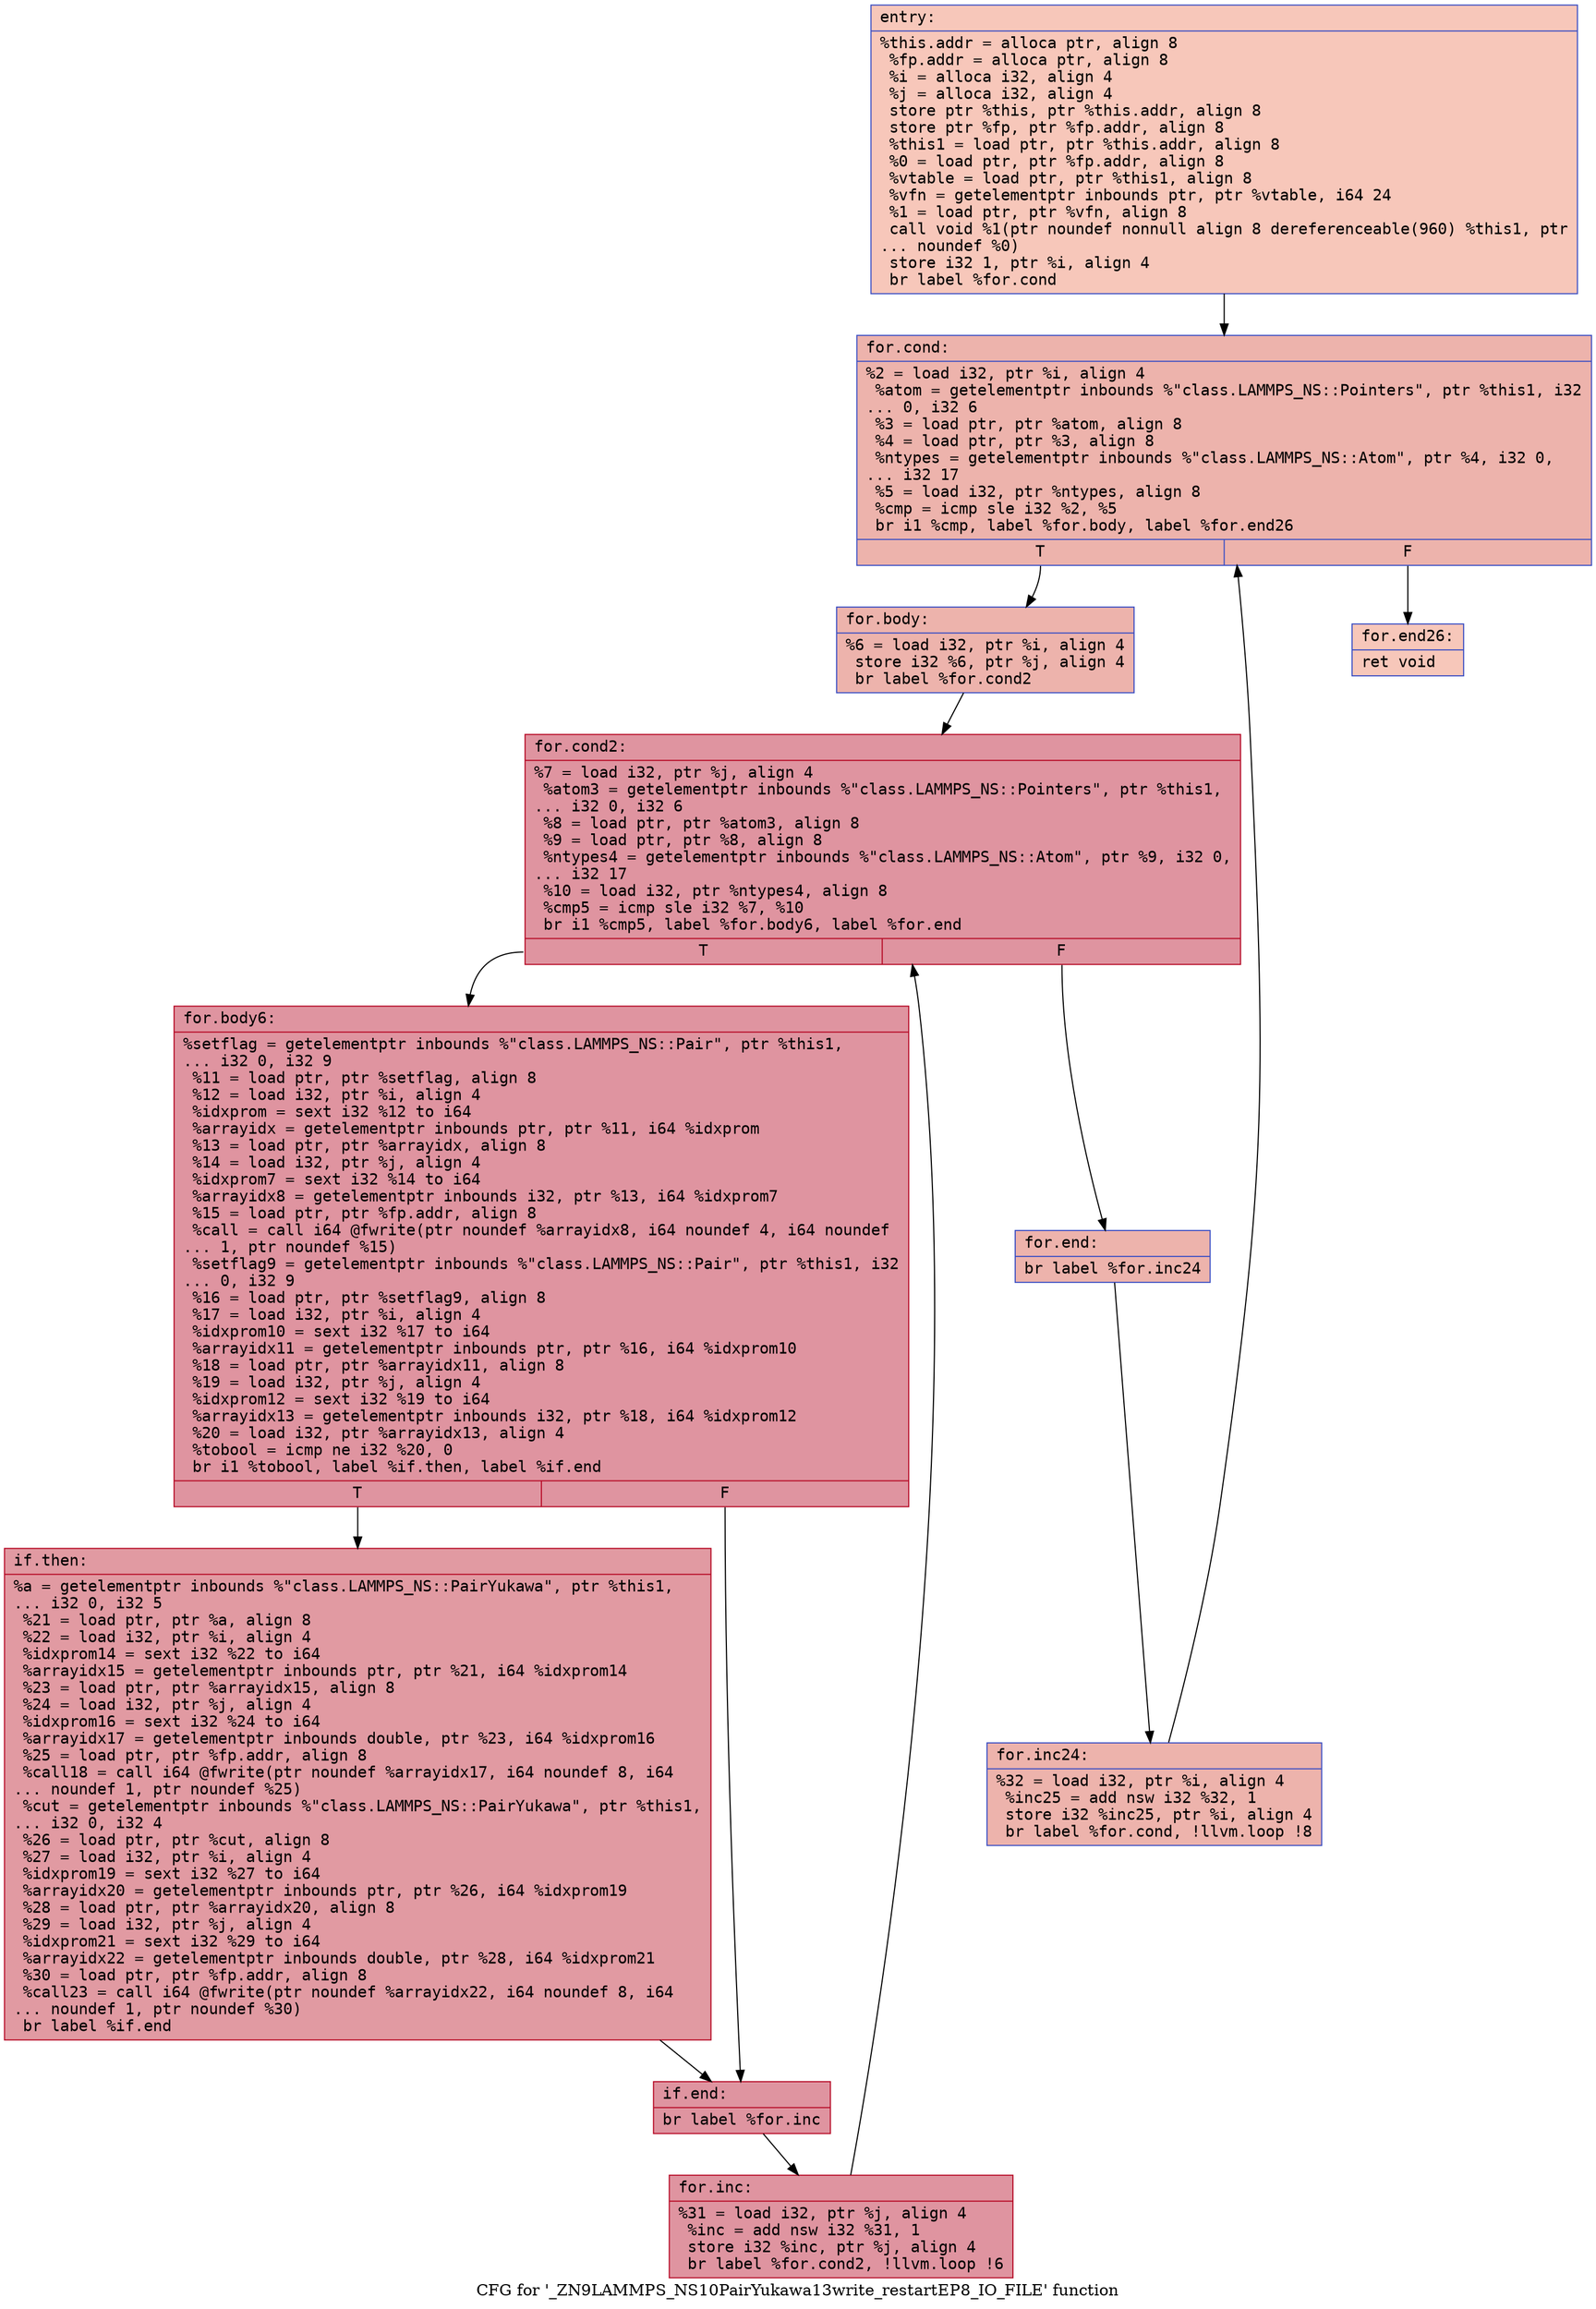 digraph "CFG for '_ZN9LAMMPS_NS10PairYukawa13write_restartEP8_IO_FILE' function" {
	label="CFG for '_ZN9LAMMPS_NS10PairYukawa13write_restartEP8_IO_FILE' function";

	Node0x562561d8a010 [shape=record,color="#3d50c3ff", style=filled, fillcolor="#ec7f6370" fontname="Courier",label="{entry:\l|  %this.addr = alloca ptr, align 8\l  %fp.addr = alloca ptr, align 8\l  %i = alloca i32, align 4\l  %j = alloca i32, align 4\l  store ptr %this, ptr %this.addr, align 8\l  store ptr %fp, ptr %fp.addr, align 8\l  %this1 = load ptr, ptr %this.addr, align 8\l  %0 = load ptr, ptr %fp.addr, align 8\l  %vtable = load ptr, ptr %this1, align 8\l  %vfn = getelementptr inbounds ptr, ptr %vtable, i64 24\l  %1 = load ptr, ptr %vfn, align 8\l  call void %1(ptr noundef nonnull align 8 dereferenceable(960) %this1, ptr\l... noundef %0)\l  store i32 1, ptr %i, align 4\l  br label %for.cond\l}"];
	Node0x562561d8a010 -> Node0x562561dbaa40[tooltip="entry -> for.cond\nProbability 100.00%" ];
	Node0x562561dbaa40 [shape=record,color="#3d50c3ff", style=filled, fillcolor="#d6524470" fontname="Courier",label="{for.cond:\l|  %2 = load i32, ptr %i, align 4\l  %atom = getelementptr inbounds %\"class.LAMMPS_NS::Pointers\", ptr %this1, i32\l... 0, i32 6\l  %3 = load ptr, ptr %atom, align 8\l  %4 = load ptr, ptr %3, align 8\l  %ntypes = getelementptr inbounds %\"class.LAMMPS_NS::Atom\", ptr %4, i32 0,\l... i32 17\l  %5 = load i32, ptr %ntypes, align 8\l  %cmp = icmp sle i32 %2, %5\l  br i1 %cmp, label %for.body, label %for.end26\l|{<s0>T|<s1>F}}"];
	Node0x562561dbaa40:s0 -> Node0x562561dbb100[tooltip="for.cond -> for.body\nProbability 96.88%" ];
	Node0x562561dbaa40:s1 -> Node0x562561dbb180[tooltip="for.cond -> for.end26\nProbability 3.12%" ];
	Node0x562561dbb100 [shape=record,color="#3d50c3ff", style=filled, fillcolor="#d6524470" fontname="Courier",label="{for.body:\l|  %6 = load i32, ptr %i, align 4\l  store i32 %6, ptr %j, align 4\l  br label %for.cond2\l}"];
	Node0x562561dbb100 -> Node0x562561dbb3d0[tooltip="for.body -> for.cond2\nProbability 100.00%" ];
	Node0x562561dbb3d0 [shape=record,color="#b70d28ff", style=filled, fillcolor="#b70d2870" fontname="Courier",label="{for.cond2:\l|  %7 = load i32, ptr %j, align 4\l  %atom3 = getelementptr inbounds %\"class.LAMMPS_NS::Pointers\", ptr %this1,\l... i32 0, i32 6\l  %8 = load ptr, ptr %atom3, align 8\l  %9 = load ptr, ptr %8, align 8\l  %ntypes4 = getelementptr inbounds %\"class.LAMMPS_NS::Atom\", ptr %9, i32 0,\l... i32 17\l  %10 = load i32, ptr %ntypes4, align 8\l  %cmp5 = icmp sle i32 %7, %10\l  br i1 %cmp5, label %for.body6, label %for.end\l|{<s0>T|<s1>F}}"];
	Node0x562561dbb3d0:s0 -> Node0x562561dbb930[tooltip="for.cond2 -> for.body6\nProbability 96.88%" ];
	Node0x562561dbb3d0:s1 -> Node0x562561dbb9b0[tooltip="for.cond2 -> for.end\nProbability 3.12%" ];
	Node0x562561dbb930 [shape=record,color="#b70d28ff", style=filled, fillcolor="#b70d2870" fontname="Courier",label="{for.body6:\l|  %setflag = getelementptr inbounds %\"class.LAMMPS_NS::Pair\", ptr %this1,\l... i32 0, i32 9\l  %11 = load ptr, ptr %setflag, align 8\l  %12 = load i32, ptr %i, align 4\l  %idxprom = sext i32 %12 to i64\l  %arrayidx = getelementptr inbounds ptr, ptr %11, i64 %idxprom\l  %13 = load ptr, ptr %arrayidx, align 8\l  %14 = load i32, ptr %j, align 4\l  %idxprom7 = sext i32 %14 to i64\l  %arrayidx8 = getelementptr inbounds i32, ptr %13, i64 %idxprom7\l  %15 = load ptr, ptr %fp.addr, align 8\l  %call = call i64 @fwrite(ptr noundef %arrayidx8, i64 noundef 4, i64 noundef\l... 1, ptr noundef %15)\l  %setflag9 = getelementptr inbounds %\"class.LAMMPS_NS::Pair\", ptr %this1, i32\l... 0, i32 9\l  %16 = load ptr, ptr %setflag9, align 8\l  %17 = load i32, ptr %i, align 4\l  %idxprom10 = sext i32 %17 to i64\l  %arrayidx11 = getelementptr inbounds ptr, ptr %16, i64 %idxprom10\l  %18 = load ptr, ptr %arrayidx11, align 8\l  %19 = load i32, ptr %j, align 4\l  %idxprom12 = sext i32 %19 to i64\l  %arrayidx13 = getelementptr inbounds i32, ptr %18, i64 %idxprom12\l  %20 = load i32, ptr %arrayidx13, align 4\l  %tobool = icmp ne i32 %20, 0\l  br i1 %tobool, label %if.then, label %if.end\l|{<s0>T|<s1>F}}"];
	Node0x562561dbb930:s0 -> Node0x562561dbcb70[tooltip="for.body6 -> if.then\nProbability 62.50%" ];
	Node0x562561dbb930:s1 -> Node0x562561dbcbe0[tooltip="for.body6 -> if.end\nProbability 37.50%" ];
	Node0x562561dbcb70 [shape=record,color="#b70d28ff", style=filled, fillcolor="#bb1b2c70" fontname="Courier",label="{if.then:\l|  %a = getelementptr inbounds %\"class.LAMMPS_NS::PairYukawa\", ptr %this1,\l... i32 0, i32 5\l  %21 = load ptr, ptr %a, align 8\l  %22 = load i32, ptr %i, align 4\l  %idxprom14 = sext i32 %22 to i64\l  %arrayidx15 = getelementptr inbounds ptr, ptr %21, i64 %idxprom14\l  %23 = load ptr, ptr %arrayidx15, align 8\l  %24 = load i32, ptr %j, align 4\l  %idxprom16 = sext i32 %24 to i64\l  %arrayidx17 = getelementptr inbounds double, ptr %23, i64 %idxprom16\l  %25 = load ptr, ptr %fp.addr, align 8\l  %call18 = call i64 @fwrite(ptr noundef %arrayidx17, i64 noundef 8, i64\l... noundef 1, ptr noundef %25)\l  %cut = getelementptr inbounds %\"class.LAMMPS_NS::PairYukawa\", ptr %this1,\l... i32 0, i32 4\l  %26 = load ptr, ptr %cut, align 8\l  %27 = load i32, ptr %i, align 4\l  %idxprom19 = sext i32 %27 to i64\l  %arrayidx20 = getelementptr inbounds ptr, ptr %26, i64 %idxprom19\l  %28 = load ptr, ptr %arrayidx20, align 8\l  %29 = load i32, ptr %j, align 4\l  %idxprom21 = sext i32 %29 to i64\l  %arrayidx22 = getelementptr inbounds double, ptr %28, i64 %idxprom21\l  %30 = load ptr, ptr %fp.addr, align 8\l  %call23 = call i64 @fwrite(ptr noundef %arrayidx22, i64 noundef 8, i64\l... noundef 1, ptr noundef %30)\l  br label %if.end\l}"];
	Node0x562561dbcb70 -> Node0x562561dbcbe0[tooltip="if.then -> if.end\nProbability 100.00%" ];
	Node0x562561dbcbe0 [shape=record,color="#b70d28ff", style=filled, fillcolor="#b70d2870" fontname="Courier",label="{if.end:\l|  br label %for.inc\l}"];
	Node0x562561dbcbe0 -> Node0x562561dbdd20[tooltip="if.end -> for.inc\nProbability 100.00%" ];
	Node0x562561dbdd20 [shape=record,color="#b70d28ff", style=filled, fillcolor="#b70d2870" fontname="Courier",label="{for.inc:\l|  %31 = load i32, ptr %j, align 4\l  %inc = add nsw i32 %31, 1\l  store i32 %inc, ptr %j, align 4\l  br label %for.cond2, !llvm.loop !6\l}"];
	Node0x562561dbdd20 -> Node0x562561dbb3d0[tooltip="for.inc -> for.cond2\nProbability 100.00%" ];
	Node0x562561dbb9b0 [shape=record,color="#3d50c3ff", style=filled, fillcolor="#d6524470" fontname="Courier",label="{for.end:\l|  br label %for.inc24\l}"];
	Node0x562561dbb9b0 -> Node0x562561d5c6f0[tooltip="for.end -> for.inc24\nProbability 100.00%" ];
	Node0x562561d5c6f0 [shape=record,color="#3d50c3ff", style=filled, fillcolor="#d6524470" fontname="Courier",label="{for.inc24:\l|  %32 = load i32, ptr %i, align 4\l  %inc25 = add nsw i32 %32, 1\l  store i32 %inc25, ptr %i, align 4\l  br label %for.cond, !llvm.loop !8\l}"];
	Node0x562561d5c6f0 -> Node0x562561dbaa40[tooltip="for.inc24 -> for.cond\nProbability 100.00%" ];
	Node0x562561dbb180 [shape=record,color="#3d50c3ff", style=filled, fillcolor="#ec7f6370" fontname="Courier",label="{for.end26:\l|  ret void\l}"];
}
